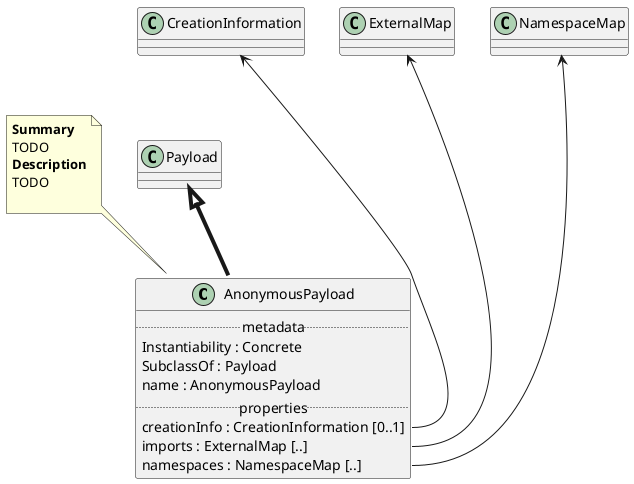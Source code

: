 @startuml
class AnonymousPayload {
.. metadata ..
    Instantiability : Concrete
    SubclassOf : Payload
    name : AnonymousPayload
.. properties ..
    creationInfo : CreationInformation [0..1]
    imports : ExternalMap [..]
    namespaces : NamespaceMap [..]
}
note top of AnonymousPayload
<b>Summary</b>
TODO
<b>Description</b>
TODO

end note
"Payload" <|-[thickness=4]- "AnonymousPayload"
"CreationInformation" <--- "AnonymousPayload::creationInfo"
"ExternalMap" <--- "AnonymousPayload::imports"
"NamespaceMap" <--- "AnonymousPayload::namespaces"
@enduml
